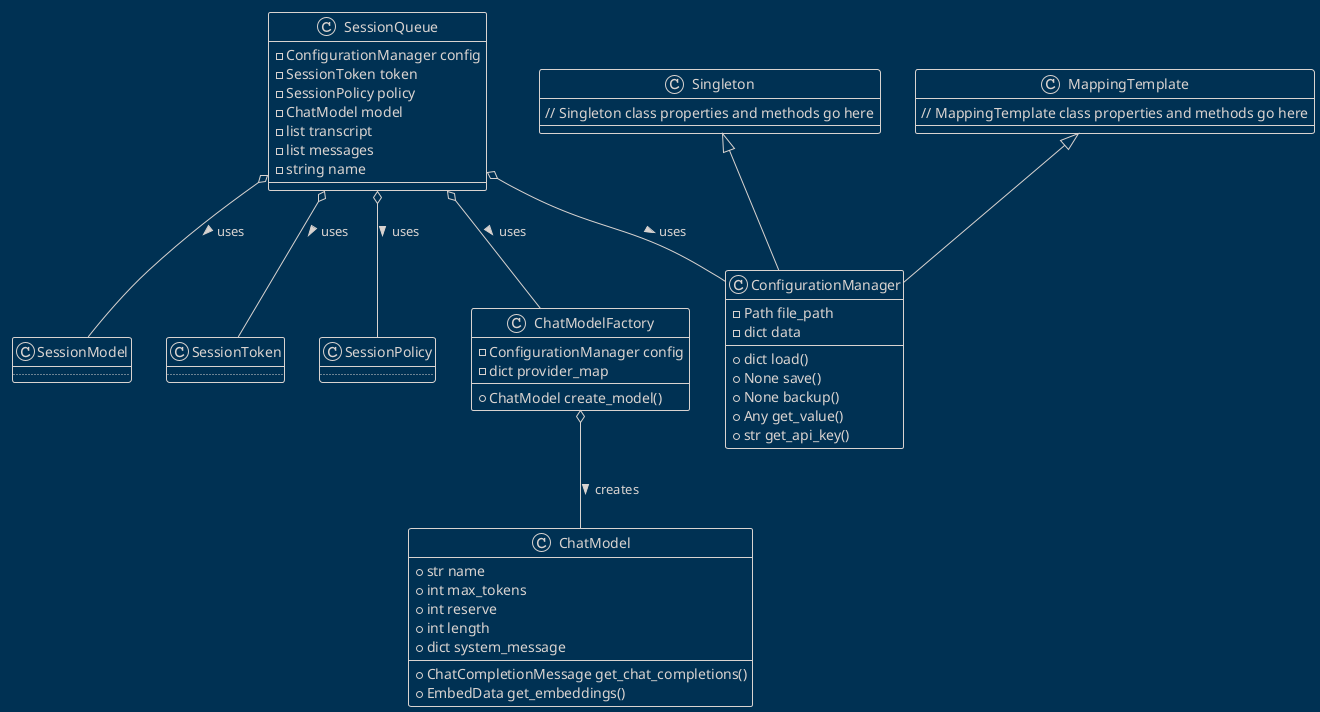 @startuml
!theme blueprint

' Define classes

class SessionQueue {
  - ConfigurationManager config
  - SessionToken token
  - SessionPolicy policy
  - ChatModel model
  - list transcript
  - list messages
  - string name
}

class Singleton {
  // Singleton class properties and methods go here
}

class MappingTemplate {
  // MappingTemplate class properties and methods go here
}

class ConfigurationManager extends Singleton, MappingTemplate {
  - Path file_path
  - dict data
  + dict load()
  + None save()
  + None backup()
  + Any get_value()
  + str get_api_key()
}

class SessionModel {
  ..
}

class SessionToken {
  ..
}

class SessionPolicy {
  ..
}

class ChatModelFactory {
  - ConfigurationManager config
  - dict provider_map
  + ChatModel create_model()
}

class ChatModel {
  + str name
  + int max_tokens
  + int reserve
  + int length
  + dict system_message
  + ChatCompletionMessage get_chat_completions()
  + EmbedData get_embeddings()
}

' Define relationships

SessionQueue o-- ConfigurationManager : uses >
SessionQueue o-- SessionModel : uses >
SessionQueue o-- SessionToken : uses >
SessionQueue o-- SessionPolicy : uses >
SessionQueue o-- ChatModelFactory : uses >
ChatModelFactory o-- ChatModel : creates >
@enduml